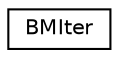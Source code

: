 digraph G
{
  edge [fontname="Helvetica",fontsize="10",labelfontname="Helvetica",labelfontsize="10"];
  node [fontname="Helvetica",fontsize="10",shape=record];
  rankdir=LR;
  Node1 [label="BMIter",height=0.2,width=0.4,color="black", fillcolor="white", style="filled",URL="$de/d88/structBMIter.html"];
}
